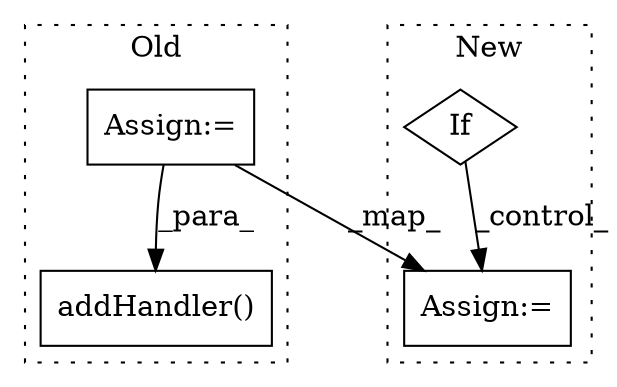 digraph G {
subgraph cluster0 {
1 [label="addHandler()" a="75" s="6547,6577" l="16,1" shape="box"];
3 [label="Assign:=" a="68" s="6404" l="3" shape="box"];
label = "Old";
style="dotted";
}
subgraph cluster1 {
2 [label="If" a="96" s="7103" l="3" shape="diamond"];
4 [label="Assign:=" a="68" s="7213" l="3" shape="box"];
label = "New";
style="dotted";
}
2 -> 4 [label="_control_"];
3 -> 4 [label="_map_"];
3 -> 1 [label="_para_"];
}